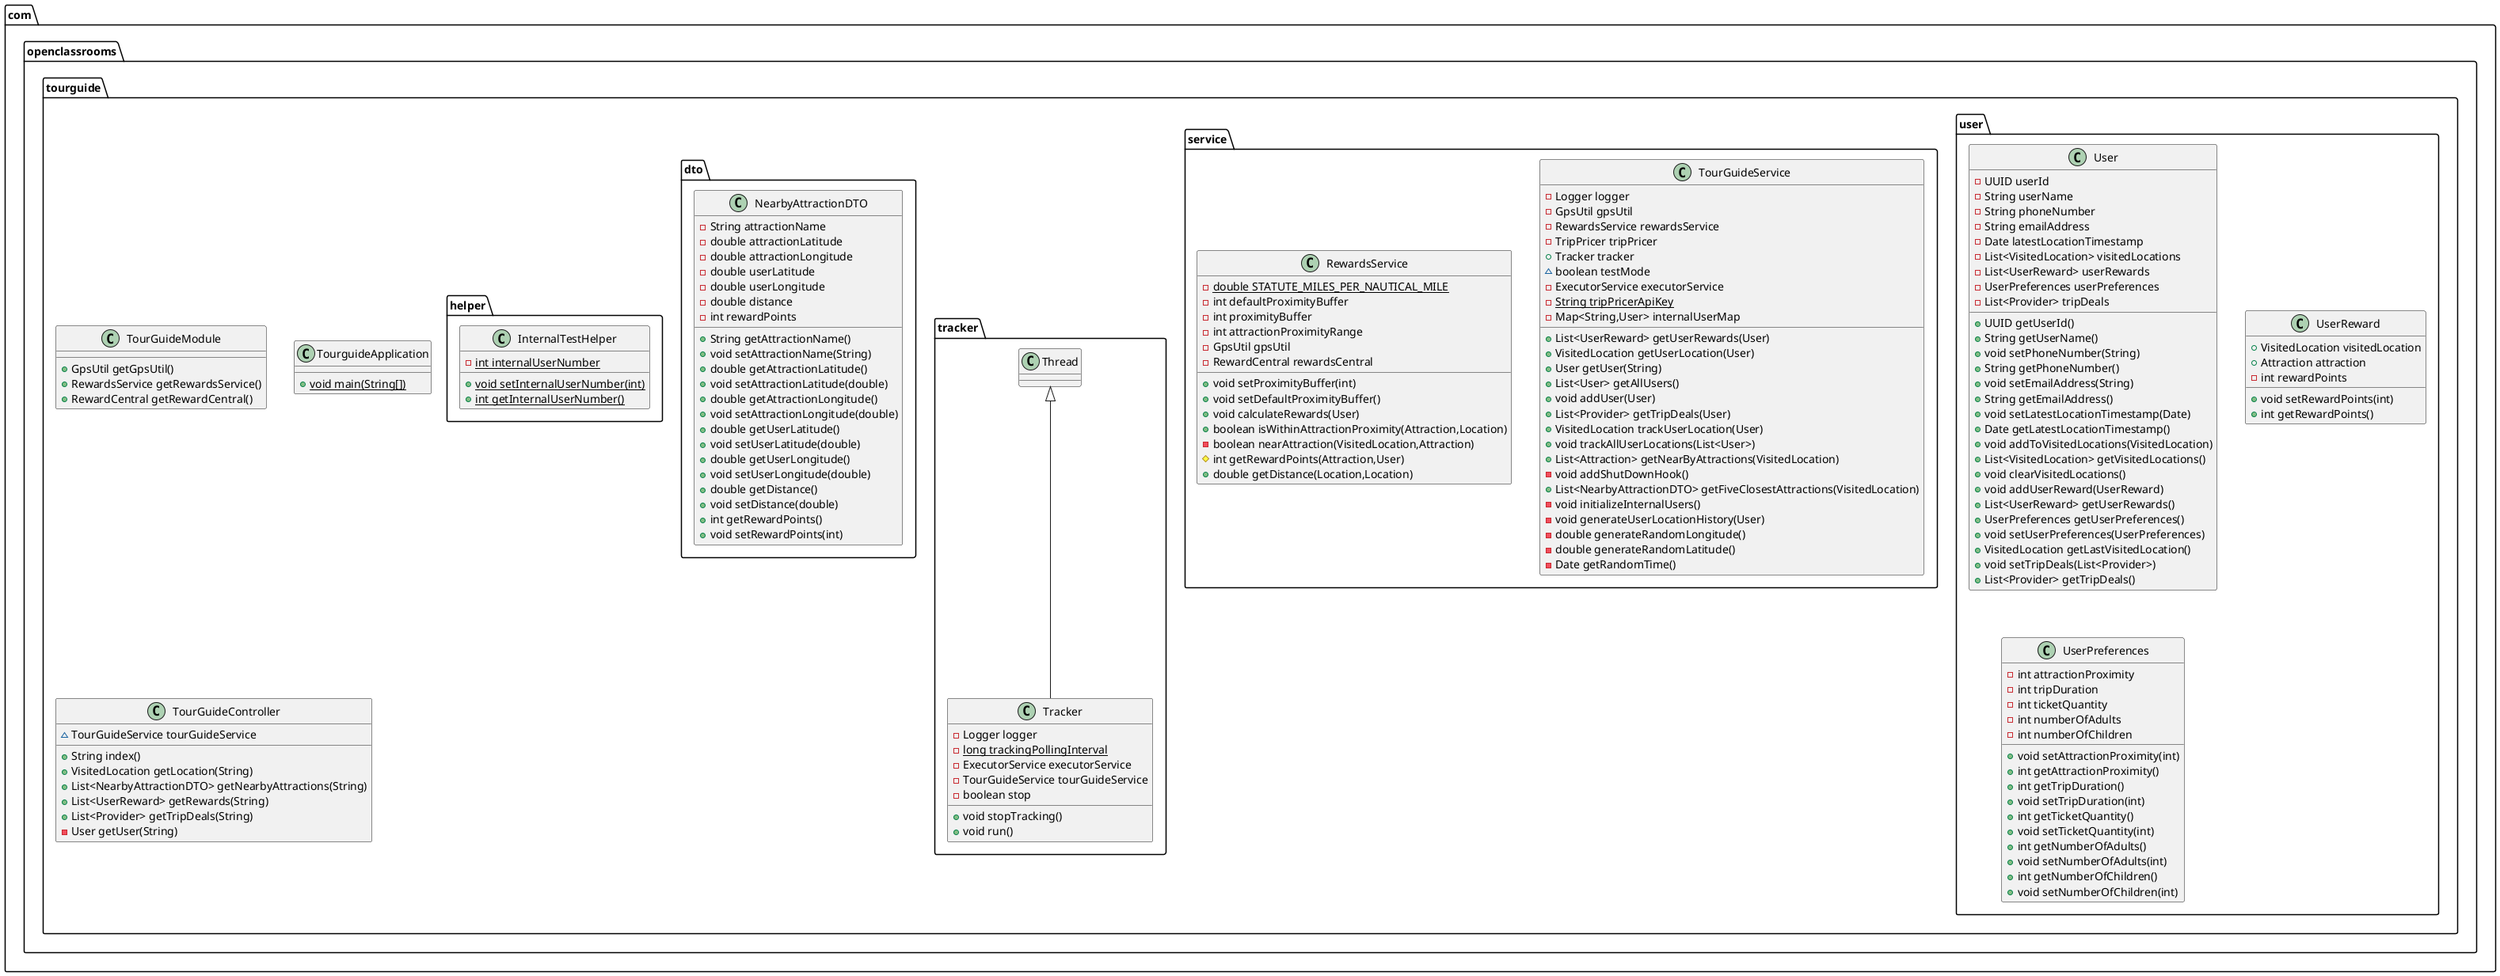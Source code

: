 @startuml
class com.openclassrooms.tourguide.user.User {
- UUID userId
- String userName
- String phoneNumber
- String emailAddress
- Date latestLocationTimestamp
- List<VisitedLocation> visitedLocations
- List<UserReward> userRewards
- UserPreferences userPreferences
- List<Provider> tripDeals
+ UUID getUserId()
+ String getUserName()
+ void setPhoneNumber(String)
+ String getPhoneNumber()
+ void setEmailAddress(String)
+ String getEmailAddress()
+ void setLatestLocationTimestamp(Date)
+ Date getLatestLocationTimestamp()
+ void addToVisitedLocations(VisitedLocation)
+ List<VisitedLocation> getVisitedLocations()
+ void clearVisitedLocations()
+ void addUserReward(UserReward)
+ List<UserReward> getUserRewards()
+ UserPreferences getUserPreferences()
+ void setUserPreferences(UserPreferences)
+ VisitedLocation getLastVisitedLocation()
+ void setTripDeals(List<Provider>)
+ List<Provider> getTripDeals()
}


class com.openclassrooms.tourguide.TourGuideModule {
+ GpsUtil getGpsUtil()
+ RewardsService getRewardsService()
+ RewardCentral getRewardCentral()
}

class com.openclassrooms.tourguide.TourguideApplication {
+ {static} void main(String[])
}

class com.openclassrooms.tourguide.service.TourGuideService {
- Logger logger
- GpsUtil gpsUtil
- RewardsService rewardsService
- TripPricer tripPricer
+ Tracker tracker
~ boolean testMode
- ExecutorService executorService
- {static} String tripPricerApiKey
- Map<String,User> internalUserMap
+ List<UserReward> getUserRewards(User)
+ VisitedLocation getUserLocation(User)
+ User getUser(String)
+ List<User> getAllUsers()
+ void addUser(User)
+ List<Provider> getTripDeals(User)
+ VisitedLocation trackUserLocation(User)
+ void trackAllUserLocations(List<User>)
+ List<Attraction> getNearByAttractions(VisitedLocation)
- void addShutDownHook()
+ List<NearbyAttractionDTO> getFiveClosestAttractions(VisitedLocation)
- void initializeInternalUsers()
- void generateUserLocationHistory(User)
- double generateRandomLongitude()
- double generateRandomLatitude()
- Date getRandomTime()
}


class com.openclassrooms.tourguide.user.UserReward {
+ VisitedLocation visitedLocation
+ Attraction attraction
- int rewardPoints
+ void setRewardPoints(int)
+ int getRewardPoints()
}


class com.openclassrooms.tourguide.tracker.Tracker {
- Logger logger
- {static} long trackingPollingInterval
- ExecutorService executorService
- TourGuideService tourGuideService
- boolean stop
+ void stopTracking()
+ void run()
}


class com.openclassrooms.tourguide.dto.NearbyAttractionDTO {
- String attractionName
- double attractionLatitude
- double attractionLongitude
- double userLatitude
- double userLongitude
- double distance
- int rewardPoints
+ String getAttractionName()
+ void setAttractionName(String)
+ double getAttractionLatitude()
+ void setAttractionLatitude(double)
+ double getAttractionLongitude()
+ void setAttractionLongitude(double)
+ double getUserLatitude()
+ void setUserLatitude(double)
+ double getUserLongitude()
+ void setUserLongitude(double)
+ double getDistance()
+ void setDistance(double)
+ int getRewardPoints()
+ void setRewardPoints(int)
}


class com.openclassrooms.tourguide.helper.InternalTestHelper {
- {static} int internalUserNumber
+ {static} void setInternalUserNumber(int)
+ {static} int getInternalUserNumber()
}


class com.openclassrooms.tourguide.user.UserPreferences {
- int attractionProximity
- int tripDuration
- int ticketQuantity
- int numberOfAdults
- int numberOfChildren
+ void setAttractionProximity(int)
+ int getAttractionProximity()
+ int getTripDuration()
+ void setTripDuration(int)
+ int getTicketQuantity()
+ void setTicketQuantity(int)
+ int getNumberOfAdults()
+ void setNumberOfAdults(int)
+ int getNumberOfChildren()
+ void setNumberOfChildren(int)
}


class com.openclassrooms.tourguide.TourGuideController {
~ TourGuideService tourGuideService
+ String index()
+ VisitedLocation getLocation(String)
+ List<NearbyAttractionDTO> getNearbyAttractions(String)
+ List<UserReward> getRewards(String)
+ List<Provider> getTripDeals(String)
- User getUser(String)
}


class com.openclassrooms.tourguide.service.RewardsService {
- {static} double STATUTE_MILES_PER_NAUTICAL_MILE
- int defaultProximityBuffer
- int proximityBuffer
- int attractionProximityRange
- GpsUtil gpsUtil
- RewardCentral rewardsCentral
+ void setProximityBuffer(int)
+ void setDefaultProximityBuffer()
+ void calculateRewards(User)
+ boolean isWithinAttractionProximity(Attraction,Location)
- boolean nearAttraction(VisitedLocation,Attraction)
# int getRewardPoints(Attraction,User)
+ double getDistance(Location,Location)
}




com.openclassrooms.tourguide.tracker.Thread <|-- com.openclassrooms.tourguide.tracker.Tracker
@enduml